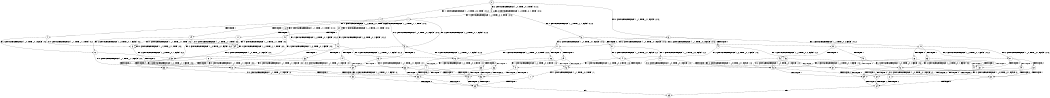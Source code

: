 digraph BCG {
size = "7, 10.5";
center = TRUE;
node [shape = circle];
0 [peripheries = 2];
0 -> 1 [label = "EX !1 !ATOMIC_EXCH_BRANCH (1, +1, TRUE, +0, 2, TRUE) !:0:1:2:"];
0 -> 2 [label = "EX !2 !ATOMIC_EXCH_BRANCH (1, +0, TRUE, +0, 1, TRUE) !:0:1:2:"];
0 -> 3 [label = "EX !0 !ATOMIC_EXCH_BRANCH (1, +1, TRUE, +1, 1, FALSE) !:0:1:2:"];
1 -> 4 [label = "TERMINATE !1"];
1 -> 5 [label = "EX !2 !ATOMIC_EXCH_BRANCH (1, +0, TRUE, +0, 1, FALSE) !:0:1:2:"];
1 -> 6 [label = "EX !0 !ATOMIC_EXCH_BRANCH (1, +1, TRUE, +1, 1, TRUE) !:0:1:2:"];
2 -> 7 [label = "EX !1 !ATOMIC_EXCH_BRANCH (1, +1, TRUE, +0, 2, TRUE) !:0:1:2:"];
2 -> 8 [label = "EX !0 !ATOMIC_EXCH_BRANCH (1, +1, TRUE, +1, 1, FALSE) !:0:1:2:"];
2 -> 2 [label = "EX !2 !ATOMIC_EXCH_BRANCH (1, +0, TRUE, +0, 1, TRUE) !:0:1:2:"];
3 -> 9 [label = "TERMINATE !0"];
3 -> 10 [label = "EX !1 !ATOMIC_EXCH_BRANCH (1, +1, TRUE, +0, 2, FALSE) !:0:1:2:"];
3 -> 11 [label = "EX !2 !ATOMIC_EXCH_BRANCH (1, +0, TRUE, +0, 1, FALSE) !:0:1:2:"];
4 -> 12 [label = "EX !2 !ATOMIC_EXCH_BRANCH (1, +0, TRUE, +0, 1, FALSE) !:0:2:"];
4 -> 13 [label = "EX !0 !ATOMIC_EXCH_BRANCH (1, +1, TRUE, +1, 1, TRUE) !:0:2:"];
5 -> 14 [label = "TERMINATE !1"];
5 -> 15 [label = "TERMINATE !2"];
5 -> 16 [label = "EX !0 !ATOMIC_EXCH_BRANCH (1, +1, TRUE, +1, 1, FALSE) !:0:1:2:"];
6 -> 17 [label = "TERMINATE !1"];
6 -> 18 [label = "EX !2 !ATOMIC_EXCH_BRANCH (1, +0, TRUE, +0, 1, FALSE) !:0:1:2:"];
6 -> 6 [label = "EX !0 !ATOMIC_EXCH_BRANCH (1, +1, TRUE, +1, 1, TRUE) !:0:1:2:"];
7 -> 19 [label = "TERMINATE !1"];
7 -> 20 [label = "EX !0 !ATOMIC_EXCH_BRANCH (1, +1, TRUE, +1, 1, TRUE) !:0:1:2:"];
7 -> 5 [label = "EX !2 !ATOMIC_EXCH_BRANCH (1, +0, TRUE, +0, 1, FALSE) !:0:1:2:"];
8 -> 21 [label = "TERMINATE !0"];
8 -> 22 [label = "EX !1 !ATOMIC_EXCH_BRANCH (1, +1, TRUE, +0, 2, FALSE) !:0:1:2:"];
8 -> 11 [label = "EX !2 !ATOMIC_EXCH_BRANCH (1, +0, TRUE, +0, 1, FALSE) !:0:1:2:"];
9 -> 23 [label = "EX !1 !ATOMIC_EXCH_BRANCH (1, +1, TRUE, +0, 2, FALSE) !:1:2:"];
9 -> 24 [label = "EX !2 !ATOMIC_EXCH_BRANCH (1, +0, TRUE, +0, 1, FALSE) !:1:2:"];
10 -> 25 [label = "TERMINATE !1"];
10 -> 26 [label = "TERMINATE !0"];
10 -> 27 [label = "EX !2 !ATOMIC_EXCH_BRANCH (1, +0, TRUE, +0, 1, FALSE) !:0:1:2:"];
11 -> 28 [label = "TERMINATE !2"];
11 -> 29 [label = "TERMINATE !0"];
11 -> 16 [label = "EX !1 !ATOMIC_EXCH_BRANCH (1, +1, TRUE, +0, 2, TRUE) !:0:1:2:"];
12 -> 30 [label = "TERMINATE !2"];
12 -> 31 [label = "EX !0 !ATOMIC_EXCH_BRANCH (1, +1, TRUE, +1, 1, FALSE) !:0:2:"];
13 -> 32 [label = "EX !2 !ATOMIC_EXCH_BRANCH (1, +0, TRUE, +0, 1, FALSE) !:0:2:"];
13 -> 13 [label = "EX !0 !ATOMIC_EXCH_BRANCH (1, +1, TRUE, +1, 1, TRUE) !:0:2:"];
14 -> 30 [label = "TERMINATE !2"];
14 -> 31 [label = "EX !0 !ATOMIC_EXCH_BRANCH (1, +1, TRUE, +1, 1, FALSE) !:0:2:"];
15 -> 30 [label = "TERMINATE !1"];
15 -> 33 [label = "EX !0 !ATOMIC_EXCH_BRANCH (1, +1, TRUE, +1, 1, FALSE) !:0:1:"];
16 -> 34 [label = "TERMINATE !1"];
16 -> 35 [label = "TERMINATE !2"];
16 -> 36 [label = "TERMINATE !0"];
17 -> 32 [label = "EX !2 !ATOMIC_EXCH_BRANCH (1, +0, TRUE, +0, 1, FALSE) !:0:2:"];
17 -> 13 [label = "EX !0 !ATOMIC_EXCH_BRANCH (1, +1, TRUE, +1, 1, TRUE) !:0:2:"];
18 -> 37 [label = "TERMINATE !1"];
18 -> 38 [label = "TERMINATE !2"];
18 -> 16 [label = "EX !0 !ATOMIC_EXCH_BRANCH (1, +1, TRUE, +1, 1, FALSE) !:0:1:2:"];
19 -> 39 [label = "EX !0 !ATOMIC_EXCH_BRANCH (1, +1, TRUE, +1, 1, TRUE) !:0:2:"];
19 -> 12 [label = "EX !2 !ATOMIC_EXCH_BRANCH (1, +0, TRUE, +0, 1, FALSE) !:0:2:"];
20 -> 40 [label = "TERMINATE !1"];
20 -> 18 [label = "EX !2 !ATOMIC_EXCH_BRANCH (1, +0, TRUE, +0, 1, FALSE) !:0:1:2:"];
20 -> 20 [label = "EX !0 !ATOMIC_EXCH_BRANCH (1, +1, TRUE, +1, 1, TRUE) !:0:1:2:"];
21 -> 41 [label = "EX !1 !ATOMIC_EXCH_BRANCH (1, +1, TRUE, +0, 2, FALSE) !:1:2:"];
21 -> 24 [label = "EX !2 !ATOMIC_EXCH_BRANCH (1, +0, TRUE, +0, 1, FALSE) !:1:2:"];
22 -> 42 [label = "TERMINATE !1"];
22 -> 43 [label = "TERMINATE !0"];
22 -> 27 [label = "EX !2 !ATOMIC_EXCH_BRANCH (1, +0, TRUE, +0, 1, FALSE) !:0:1:2:"];
23 -> 44 [label = "TERMINATE !1"];
23 -> 45 [label = "EX !2 !ATOMIC_EXCH_BRANCH (1, +0, TRUE, +0, 1, FALSE) !:1:2:"];
24 -> 46 [label = "TERMINATE !2"];
24 -> 47 [label = "EX !1 !ATOMIC_EXCH_BRANCH (1, +1, TRUE, +0, 2, TRUE) !:1:2:"];
25 -> 44 [label = "TERMINATE !0"];
25 -> 48 [label = "EX !2 !ATOMIC_EXCH_BRANCH (1, +0, TRUE, +0, 1, FALSE) !:0:2:"];
26 -> 44 [label = "TERMINATE !1"];
26 -> 45 [label = "EX !2 !ATOMIC_EXCH_BRANCH (1, +0, TRUE, +0, 1, FALSE) !:1:2:"];
27 -> 49 [label = "TERMINATE !1"];
27 -> 50 [label = "TERMINATE !2"];
27 -> 51 [label = "TERMINATE !0"];
28 -> 46 [label = "TERMINATE !0"];
28 -> 33 [label = "EX !1 !ATOMIC_EXCH_BRANCH (1, +1, TRUE, +0, 2, TRUE) !:0:1:"];
29 -> 46 [label = "TERMINATE !2"];
29 -> 47 [label = "EX !1 !ATOMIC_EXCH_BRANCH (1, +1, TRUE, +0, 2, TRUE) !:1:2:"];
30 -> 52 [label = "EX !0 !ATOMIC_EXCH_BRANCH (1, +1, TRUE, +1, 1, FALSE) !:0:"];
31 -> 53 [label = "TERMINATE !2"];
31 -> 54 [label = "TERMINATE !0"];
32 -> 55 [label = "TERMINATE !2"];
32 -> 31 [label = "EX !0 !ATOMIC_EXCH_BRANCH (1, +1, TRUE, +1, 1, FALSE) !:0:2:"];
33 -> 53 [label = "TERMINATE !1"];
33 -> 56 [label = "TERMINATE !0"];
34 -> 53 [label = "TERMINATE !2"];
34 -> 54 [label = "TERMINATE !0"];
35 -> 53 [label = "TERMINATE !1"];
35 -> 56 [label = "TERMINATE !0"];
36 -> 54 [label = "TERMINATE !1"];
36 -> 56 [label = "TERMINATE !2"];
37 -> 55 [label = "TERMINATE !2"];
37 -> 31 [label = "EX !0 !ATOMIC_EXCH_BRANCH (1, +1, TRUE, +1, 1, FALSE) !:0:2:"];
38 -> 55 [label = "TERMINATE !1"];
38 -> 33 [label = "EX !0 !ATOMIC_EXCH_BRANCH (1, +1, TRUE, +1, 1, FALSE) !:0:1:"];
39 -> 32 [label = "EX !2 !ATOMIC_EXCH_BRANCH (1, +0, TRUE, +0, 1, FALSE) !:0:2:"];
39 -> 39 [label = "EX !0 !ATOMIC_EXCH_BRANCH (1, +1, TRUE, +1, 1, TRUE) !:0:2:"];
40 -> 32 [label = "EX !2 !ATOMIC_EXCH_BRANCH (1, +0, TRUE, +0, 1, FALSE) !:0:2:"];
40 -> 39 [label = "EX !0 !ATOMIC_EXCH_BRANCH (1, +1, TRUE, +1, 1, TRUE) !:0:2:"];
41 -> 57 [label = "TERMINATE !1"];
41 -> 45 [label = "EX !2 !ATOMIC_EXCH_BRANCH (1, +0, TRUE, +0, 1, FALSE) !:1:2:"];
42 -> 57 [label = "TERMINATE !0"];
42 -> 48 [label = "EX !2 !ATOMIC_EXCH_BRANCH (1, +0, TRUE, +0, 1, FALSE) !:0:2:"];
43 -> 57 [label = "TERMINATE !1"];
43 -> 45 [label = "EX !2 !ATOMIC_EXCH_BRANCH (1, +0, TRUE, +0, 1, FALSE) !:1:2:"];
44 -> 58 [label = "EX !2 !ATOMIC_EXCH_BRANCH (1, +0, TRUE, +0, 1, FALSE) !:2:"];
45 -> 59 [label = "TERMINATE !1"];
45 -> 60 [label = "TERMINATE !2"];
46 -> 61 [label = "EX !1 !ATOMIC_EXCH_BRANCH (1, +1, TRUE, +0, 2, TRUE) !:1:"];
47 -> 54 [label = "TERMINATE !1"];
47 -> 56 [label = "TERMINATE !2"];
48 -> 62 [label = "TERMINATE !2"];
48 -> 59 [label = "TERMINATE !0"];
49 -> 62 [label = "TERMINATE !2"];
49 -> 59 [label = "TERMINATE !0"];
50 -> 62 [label = "TERMINATE !1"];
50 -> 60 [label = "TERMINATE !0"];
51 -> 59 [label = "TERMINATE !1"];
51 -> 60 [label = "TERMINATE !2"];
52 -> 63 [label = "TERMINATE !0"];
53 -> 63 [label = "TERMINATE !0"];
54 -> 63 [label = "TERMINATE !2"];
55 -> 52 [label = "EX !0 !ATOMIC_EXCH_BRANCH (1, +1, TRUE, +1, 1, FALSE) !:0:"];
56 -> 63 [label = "TERMINATE !1"];
57 -> 58 [label = "EX !2 !ATOMIC_EXCH_BRANCH (1, +0, TRUE, +0, 1, FALSE) !:2:"];
58 -> 64 [label = "TERMINATE !2"];
59 -> 64 [label = "TERMINATE !2"];
60 -> 64 [label = "TERMINATE !1"];
61 -> 63 [label = "TERMINATE !1"];
62 -> 64 [label = "TERMINATE !0"];
63 -> 65 [label = "exit"];
64 -> 65 [label = "exit"];
}
